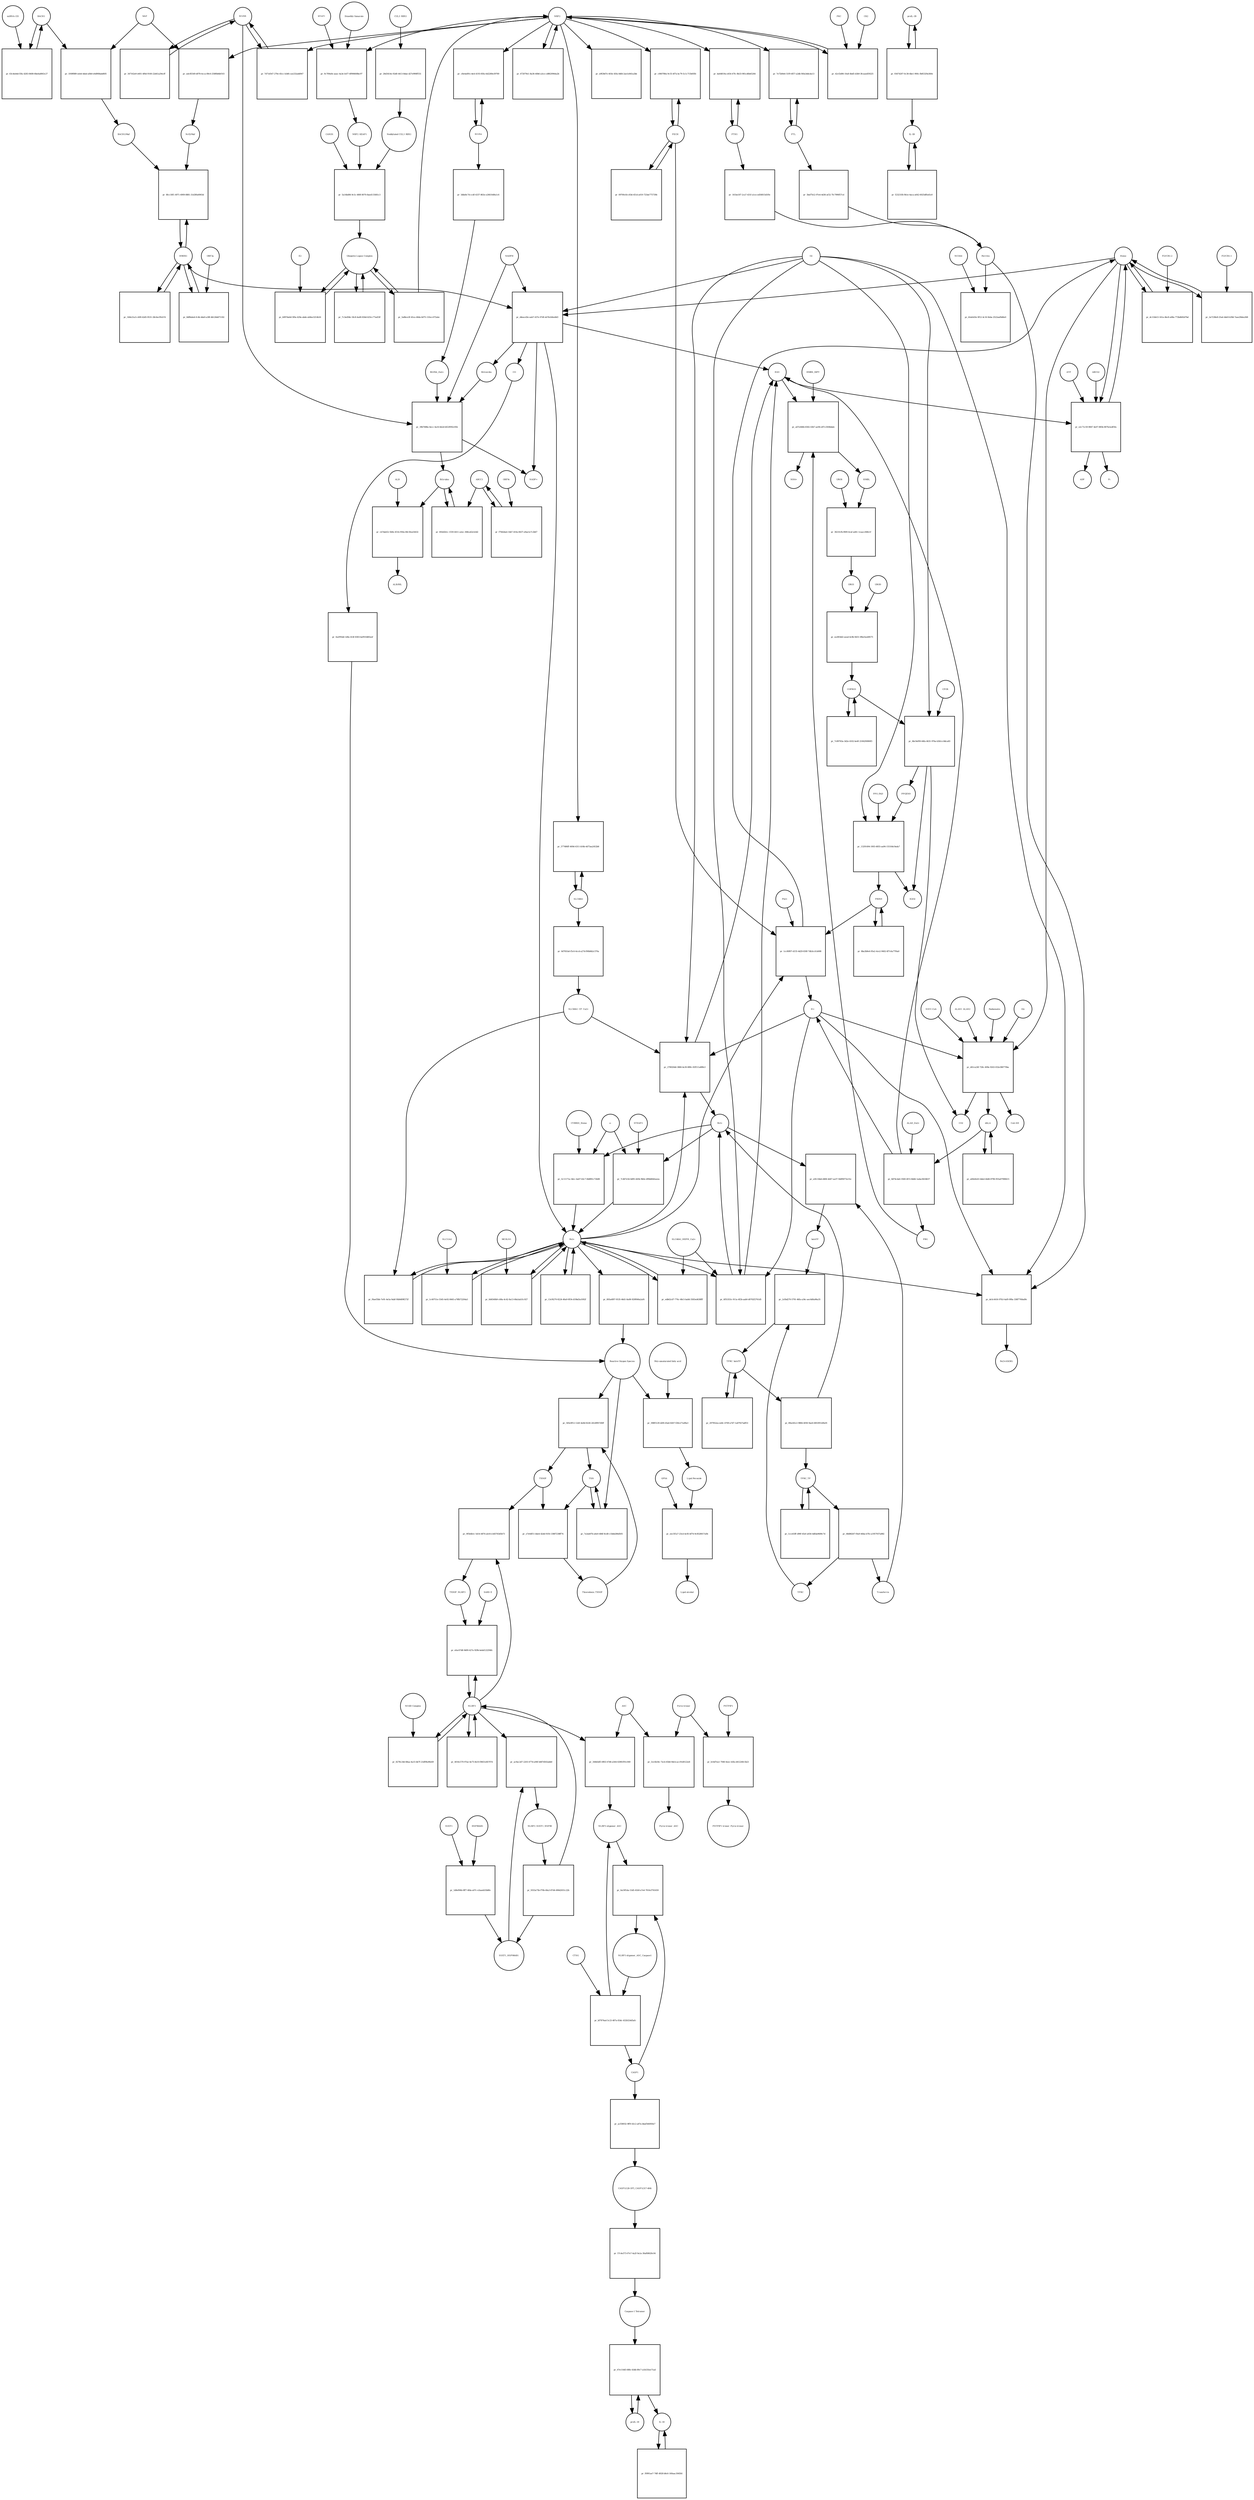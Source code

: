 strict digraph  {
Heme [annotation="urn_miriam_obo.chebi_CHEBI%3A30413", bipartite=0, cls="simple chemical", fontsize=4, label=Heme, shape=circle];
"pr_d4eacd3e-aab7-437e-97df-eb76cb9ee8d3" [annotation="", bipartite=1, cls=process, fontsize=4, label="pr_d4eacd3e-aab7-437e-97df-eb76cb9ee8d3", shape=square];
Biliverdin [annotation="urn_miriam_obo.chebi_CHEBI%3A17033", bipartite=0, cls="simple chemical", fontsize=4, label=Biliverdin, shape=circle];
HMOX1 [annotation="", bipartite=0, cls=macromolecule, fontsize=4, label=HMOX1, shape=circle];
O2 [annotation="urn_miriam_obo.chebi_CHEBI%3A15379", bipartite=0, cls="simple chemical", fontsize=4, label=O2, shape=circle];
NADPH [annotation="urn_miriam_obo.chebi_CHEBI%3A16474", bipartite=0, cls="simple chemical", fontsize=4, label=NADPH, shape=circle];
H2O [annotation="urn_miriam_obo.chebi_CHEBI%3A15377", bipartite=0, cls="simple chemical", fontsize=4, label=H2O, shape=circle];
"Fe2+" [annotation="urn_miriam_obo.chebi_CHEBI%3A29033", bipartite=0, cls="simple chemical", fontsize=4, label="Fe2+", shape=circle];
"NADP+" [annotation="urn_miriam_obo.chebi_CHEBI%3A18009", bipartite=0, cls="simple chemical", fontsize=4, label="NADP+", shape=circle];
CO [annotation="urn_miriam_obo.chebi_CHEBI%3A17245", bipartite=0, cls="simple chemical", fontsize=4, label=CO, shape=circle];
"pr_dc11bb13-161a-4bc8-a08a-772bdb92d7bd" [annotation="", bipartite=1, cls=process, fontsize=4, label="pr_dc11bb13-161a-4bc8-a08a-772bdb92d7bd", shape=square];
"FLVCR1-2" [annotation=urn_miriam_uniprot_Q9Y5Y0, bipartite=0, cls=macromolecule, fontsize=4, label="FLVCR1-2", shape=circle];
"pr_39b7688a-4ecc-4a16-bb2d-bf22f092c85b" [annotation="", bipartite=1, cls=process, fontsize=4, label="pr_39b7688a-4ecc-4a16-bb2d-bf22f092c85b", shape=square];
Bilirubin [annotation="urn_miriam_obo.chebi_CHEBI%3A16990", bipartite=0, cls="simple chemical", fontsize=4, label=Bilirubin, shape=circle];
BLVRB [annotation=urn_miriam_uniprot_P30043, bipartite=0, cls=macromolecule, fontsize=4, label=BLVRB, shape=circle];
"BLVRA_Zn2+" [annotation="urn_miriam_obo.chebi_CHEBI%3A29805|urn_miriam_uniprot_P53004", bipartite=0, cls=complex, fontsize=4, label="BLVRA_Zn2+", shape=circle];
"pr_692d2b1c-1559-4411-a2ec-368ca62cb3d2" [annotation="", bipartite=1, cls=process, fontsize=4, label="pr_692d2b1c-1559-4411-a2ec-368ca62cb3d2", shape=square];
ABCC1 [annotation="", bipartite=0, cls=macromolecule, fontsize=4, label=ABCC1, shape=circle];
"pr_cb7dab52-5b9e-451b-950a-68c5fea54432" [annotation="", bipartite=1, cls=process, fontsize=4, label="pr_cb7dab52-5b9e-451b-950a-68c5fea54432", shape=square];
ALB [annotation=urn_miriam_uniprot_P02768, bipartite=0, cls=macromolecule, fontsize=4, label=ALB, shape=circle];
"ALB/BIL" [annotation="urn_miriam_uniprot_P02768|urn_miriam_obo.chebi_CHEBI%3A16990", bipartite=0, cls=complex, fontsize=4, label="ALB/BIL", shape=circle];
NRF2 [annotation="", bipartite=0, cls=macromolecule, fontsize=4, label=NRF2, shape=circle];
"pr_adc85549-d078-4cca-89c6-258f6b6bf103" [annotation="", bipartite=1, cls=process, fontsize=4, label="pr_adc85549-d078-4cca-89c6-258f6b6bf103", shape=square];
MAF [annotation=urn_miriam_uniprot_O75444, bipartite=0, cls=macromolecule, fontsize=4, label=MAF, shape=circle];
"Nrf2/Maf" [annotation="", bipartite=0, cls=complex, fontsize=4, label="Nrf2/Maf", shape=circle];
"pr_1f49f889-eeb4-4ded-a0b0-e6d908abd605" [annotation="", bipartite=1, cls=process, fontsize=4, label="pr_1f49f889-eeb4-4ded-a0b0-e6d908abd605", shape=square];
BACH1 [annotation=urn_miriam_uniprot_O14867, bipartite=0, cls=macromolecule, fontsize=4, label=BACH1, shape=circle];
"BACH1/Maf" [annotation="", bipartite=0, cls=complex, fontsize=4, label="BACH1/Maf", shape=circle];
"pr_63c4eb4d-f3fa-4283-8408-68a0ad063c27" [annotation="", bipartite=1, cls=process, fontsize=4, label="pr_63c4eb4d-f3fa-4283-8408-68a0ad063c27", shape=square];
"miRNA-155" [annotation=urn_miriam_ncbigene_406947, bipartite=0, cls="nucleic acid feature", fontsize=4, label="miRNA-155", shape=circle];
"pr_8fcc18f1-4971-4909-8881-31d3f6e8903d" [annotation="", bipartite=1, cls=process, fontsize=4, label="pr_8fcc18f1-4971-4909-8881-31d3f6e8903d", shape=square];
PRIN9 [annotation="urn_miriam_obo.chebi_CHEBI%3A15430", bipartite=0, cls="simple chemical", fontsize=4, label=PRIN9, shape=circle];
"pr_1cc80f07-d155-4d29-830f-7db3ccfcb008" [annotation="", bipartite=1, cls=process, fontsize=4, label="pr_1cc80f07-d155-4d29-830f-7db3ccfcb008", shape=square];
FECH [annotation=urn_miriam_uniprot_P22830, bipartite=0, cls=macromolecule, fontsize=4, label=FECH, shape=circle];
"Pb2+" [annotation="urn_miriam_obo.chebi_CHEBI%3A27889", bipartite=0, cls="simple chemical", fontsize=4, label="Pb2+", shape=circle];
"H+" [annotation="urn_miriam_obo.chebi_CHEBI%3A15378", bipartite=0, cls="simple chemical", fontsize=4, label="H+", shape=circle];
"SUCC-CoA" [annotation="urn_miriam_obo.chebi_CHEBI%3A57292", bipartite=0, cls="simple chemical", fontsize=4, label="SUCC-CoA", shape=circle];
"pr_d41ca24f-728c-409e-9243-032e386770ba" [annotation="", bipartite=1, cls=process, fontsize=4, label="pr_d41ca24f-728c-409e-9243-032e386770ba", shape=square];
dALA [annotation="urn_miriam_obo.chebi_CHEBI%3A356416", bipartite=0, cls="simple chemical", fontsize=4, label=dALA, shape=circle];
ALAS1_ALAS2 [annotation="urn_miriam_uniprot_P13196|urn_miriam_uniprot_P22557", bipartite=0, cls=complex, fontsize=4, label=ALAS1_ALAS2, shape=circle];
Panhematin [annotation="urn_miriam_obo.chebi_CHEBI%3A50385", bipartite=0, cls="simple chemical", fontsize=4, label=Panhematin, shape=circle];
Gly [annotation="urn_miriam_obo.chebi_CHEBI%3A57305", bipartite=0, cls="simple chemical", fontsize=4, label=Gly, shape=circle];
"CoA-SH" [annotation="urn_miriam_obo.chebi_CHEBI%3A15346", bipartite=0, cls="simple chemical", fontsize=4, label="CoA-SH", shape=circle];
CO2 [annotation="urn_miriam_obo.chebi_CHEBI%3A16526", bipartite=0, cls="simple chemical", fontsize=4, label=CO2, shape=circle];
"pr_9c709a0e-aaac-4a3e-b1f7-4f906608bc97" [annotation="", bipartite=1, cls=process, fontsize=4, label="pr_9c709a0e-aaac-4a3e-b1f7-4f906608bc97", shape=square];
KEAP1 [annotation=urn_miriam_uniprot_Q14145, bipartite=0, cls=macromolecule, fontsize=4, label=KEAP1, shape=circle];
NRF2_KEAP1 [annotation="urn_miriam_uniprot_Q14145|urn_miriam_uniprot_Q16236", bipartite=0, cls=complex, fontsize=4, label=NRF2_KEAP1, shape=circle];
"Dimethly fumarate" [annotation="urn_miriam_obo.chebi_CHEBI%3A76004", bipartite=0, cls="simple chemical", fontsize=4, label="Dimethly fumarate", shape=circle];
"Ubiquitin Ligase Complex" [annotation="urn_miriam_uniprot_Q14145|urn_miriam_uniprot_Q15843|urn_miriam_uniprot_Q13618|urn_miriam_uniprot_P62877|urn_miriam_uniprot_Q16236|urn_miriam_uniprot_P0CG48|urn_miriam_pubmed_19940261|urn_miriam_interpro_IPR000608", bipartite=0, cls=complex, fontsize=4, label="Ubiquitin Ligase Complex", shape=circle];
"pr_7c3ed58e-18c8-4a49-834d-625cc77ad33f" [annotation="", bipartite=1, cls=process, fontsize=4, label="pr_7c3ed58e-18c8-4a49-834d-625cc77ad33f", shape=square];
"pr_8d74cda6-3560-4f15-8dd4-1adac8434637" [annotation="", bipartite=1, cls=process, fontsize=4, label="pr_8d74cda6-3560-4f15-8dd4-1adac8434637", shape=square];
PBG [annotation="urn_miriam_obo.chebi_CHEBI%3A58126", bipartite=0, cls="simple chemical", fontsize=4, label=PBG, shape=circle];
"ALAD_Zn2+" [annotation="urn_miriam_uniprot_P13716|urn_miriam_obo.chebi_CHEBI%3A29105", bipartite=0, cls=complex, fontsize=4, label="ALAD_Zn2+", shape=circle];
"pr_a67e446b-6582-43b7-ae94-e87c2504bdab" [annotation="", bipartite=1, cls=process, fontsize=4, label="pr_a67e446b-6582-43b7-ae94-e87c2504bdab", shape=square];
HMBL [annotation="urn_miriam_obo.chebi_CHEBI%3A57845", bipartite=0, cls="simple chemical", fontsize=4, label=HMBL, shape=circle];
HMBS_DIPY [annotation="urn_miriam_obo.chebi_CHEBI%3A36319|urn_miriam_uniprot_P08397", bipartite=0, cls=complex, fontsize=4, label=HMBS_DIPY, shape=circle];
"NH4+" [annotation="urn_miriam_obo.chebi_CHEBI%3A28938", bipartite=0, cls="simple chemical", fontsize=4, label="NH4+", shape=circle];
"pr_3621fcfb-f809-4caf-ad41-1caacc84fe1f" [annotation="", bipartite=1, cls=process, fontsize=4, label="pr_3621fcfb-f809-4caf-ad41-1caacc84fe1f", shape=square];
URO3 [annotation="urn_miriam_obo.chebi_CHEBI%3A15437", bipartite=0, cls="simple chemical", fontsize=4, label=URO3, shape=circle];
UROS [annotation=urn_miriam_uniprot_P10746, bipartite=0, cls=macromolecule, fontsize=4, label=UROS, shape=circle];
"pr_ea3854d2-aead-4c8b-9d31-0fbe5ea68575" [annotation="", bipartite=1, cls=process, fontsize=4, label="pr_ea3854d2-aead-4c8b-9d31-0fbe5ea68575", shape=square];
COPRO3 [annotation="urn_miriam_obo.chebi_CHEBI%3A15439", bipartite=0, cls="simple chemical", fontsize=4, label=COPRO3, shape=circle];
UROD [annotation=urn_miriam_uniprot_P06132, bipartite=0, cls=macromolecule, fontsize=4, label=UROD, shape=circle];
"pr_6bc9ef09-44fa-4631-976a-b3b1cc8dca83" [annotation="", bipartite=1, cls=process, fontsize=4, label="pr_6bc9ef09-44fa-4631-976a-b3b1cc8dca83", shape=square];
PPGEN9 [annotation="urn_miriam_obo.chebi_CHEBI%3A15435", bipartite=0, cls="simple chemical", fontsize=4, label=PPGEN9, shape=circle];
CPOX [annotation=urn_miriam_uniprot_P36551, bipartite=0, cls=macromolecule, fontsize=4, label=CPOX, shape=circle];
H2O2 [annotation="urn_miriam_obo.chebi_CHEBI%3A16240", bipartite=0, cls="simple chemical", fontsize=4, label=H2O2, shape=circle];
"pr_13291494-1003-4855-aa94-15510dc9ada7" [annotation="", bipartite=1, cls=process, fontsize=4, label="pr_13291494-1003-4855-aa94-15510dc9ada7", shape=square];
PPO_FAD [annotation="urn_miriam_obo.chebi_CHEBI%3A16238|urn_miriam_uniprot_P50336", bipartite=0, cls=complex, fontsize=4, label=PPO_FAD, shape=circle];
"pr_672079e1-8a36-40b6-a3ce-cd8620944a2b" [annotation="", bipartite=1, cls=process, fontsize=4, label="pr_672079e1-8a36-40b6-a3ce-cd8620944a2b", shape=square];
"pr_a60e0e43-4ded-44d6-8796-955a07908415" [annotation="", bipartite=1, cls="uncertain process", fontsize=4, label="pr_a60e0e43-4ded-44d6-8796-955a07908415", shape=square];
"pr_7c89763a-3d2e-4102-be4f-21062f4900f3" [annotation="", bipartite=1, cls="uncertain process", fontsize=4, label="pr_7c89763a-3d2e-4102-be4f-21062f4900f3", shape=square];
"pr_8ba3b9e4-95e2-4ce2-9402-6f7c6a77f4a0" [annotation="", bipartite=1, cls="uncertain process", fontsize=4, label="pr_8ba3b9e4-95e2-4ce2-9402-6f7c6a77f4a0", shape=square];
"Poly-unsaturated fatty acid" [annotation="urn_miriam_obo.chebi_CHEBI%3A26208", bipartite=0, cls="simple chemical", fontsize=4, label="Poly-unsaturated fatty acid", shape=circle];
"pr_398f5129-d2f6-45a6-8267-f28ce71af8a3" [annotation="", bipartite=1, cls=process, fontsize=4, label="pr_398f5129-d2f6-45a6-8267-f28ce71af8a3", shape=square];
"Lipid Peroxide" [annotation="urn_miriam_obo.chebi_CHEBI%3A61051", bipartite=0, cls="simple chemical", fontsize=4, label="Lipid Peroxide", shape=circle];
"Reactive Oxygen Species" [annotation="urn_miriam_obo.chebi_CHEBI%3A26523", bipartite=0, cls="simple chemical", fontsize=4, label="Reactive Oxygen Species", shape=circle];
"pr_de5c4416-97b3-4af0-9f8a-338f7760ad9c" [annotation="", bipartite=1, cls=process, fontsize=4, label="pr_de5c4416-97b3-4af0-9f8a-338f7760ad9c", shape=square];
"Fe(3+)O(OH)" [annotation="urn_miriam_obo.chebi_CHEBI%3A78619", bipartite=0, cls="simple chemical", fontsize=4, label="Fe(3+)O(OH)", shape=circle];
Ferritin [annotation=urn_miriam_uniprot_P02794, bipartite=0, cls=complex, fontsize=4, label=Ferritin, shape=circle];
"pr_f6aef3bb-7e91-4e5a-9abf-f4b9d09f272f" [annotation="", bipartite=1, cls=process, fontsize=4, label="pr_f6aef3bb-7e91-4e5a-9abf-f4b9d09f272f", shape=square];
"SLC40A1_CP_Cu2+" [annotation="urn_miriam_uniprot_P00450|urn_miriam_uniprot_Q9NP59|urn_miriam_obo.chebi_CHEBI%3A29036", bipartite=0, cls=complex, fontsize=4, label="SLC40A1_CP_Cu2+", shape=circle];
"pr_278020dd-3868-4e30-889c-83f511a88fe3" [annotation="", bipartite=1, cls=process, fontsize=4, label="pr_278020dd-3868-4e30-889c-83f511a88fe3", shape=square];
"Fe3+" [annotation="urn_miriam_obo.chebi_CHEBI%3A29034", bipartite=0, cls="simple chemical", fontsize=4, label="Fe3+", shape=circle];
SLC40A1 [annotation=urn_miriam_ncbigene_30061, bipartite=0, cls="nucleic acid feature", fontsize=4, label=SLC40A1, shape=circle];
"pr_577486ff-469d-4311-b54b-4d73aa2452b8" [annotation="", bipartite=1, cls=process, fontsize=4, label="pr_577486ff-469d-4311-b54b-4d73aa2452b8", shape=square];
FTH1 [annotation=urn_miriam_ncbigene_2495, bipartite=0, cls="nucleic acid feature", fontsize=4, label=FTH1, shape=circle];
"pr_ba64819a-e454-47fc-8b33-981cd6b45264" [annotation="", bipartite=1, cls=process, fontsize=4, label="pr_ba64819a-e454-47fc-8b33-981cd6b45264", shape=square];
FTL [annotation=urn_miriam_ncbigene_2512, bipartite=0, cls="nucleic acid feature", fontsize=4, label=FTL, shape=circle];
"pr_7e72b9e6-51f9-4f57-a2db-f40a3ddcda13" [annotation="", bipartite=1, cls=process, fontsize=4, label="pr_7e72b9e6-51f9-4f57-a2db-f40a3ddcda13", shape=square];
"pr_161be187-2ca7-431f-a1ce-ed56815d1f0c" [annotation="", bipartite=1, cls=process, fontsize=4, label="pr_161be187-2ca7-431f-a1ce-ed56815d1f0c", shape=square];
"pr_3bef7b12-97e4-4d36-af32-7fc7990f57cd" [annotation="", bipartite=1, cls=process, fontsize=4, label="pr_3bef7b12-97e4-4d36-af32-7fc7990f57cd", shape=square];
"pr_c060780a-9c55-4f7a-bc79-5c1c715b05fb" [annotation="", bipartite=1, cls=process, fontsize=4, label="pr_c060780a-9c55-4f7a-bc79-5c1c715b05fb", shape=square];
"pr_09700cfd-c83d-451d-a019-725de775739b" [annotation="", bipartite=1, cls=process, fontsize=4, label="pr_09700cfd-c83d-451d-a019-725de775739b", shape=square];
"pr_1b9e21a3-c409-42d5-9531-28c6ecf9cb7d" [annotation="", bipartite=1, cls=process, fontsize=4, label="pr_1b9e21a3-c409-42d5-9531-28c6ecf9cb7d", shape=square];
BLVRA [annotation=urn_miriam_ncbigene_644, bipartite=0, cls="nucleic acid feature", fontsize=4, label=BLVRA, shape=circle];
"pr_c8e4a0f4-c4e4-4193-85fa-6d2280e39769" [annotation="", bipartite=1, cls=process, fontsize=4, label="pr_c8e4a0f4-c4e4-4193-85fa-6d2280e39769", shape=square];
"pr_7d71d547-270e-45cc-b3d6-cae232add947" [annotation="", bipartite=1, cls=process, fontsize=4, label="pr_7d71d547-270e-45cc-b3d6-cae232add947", shape=square];
"pr_347162e9-e601-4f6d-9160-22d41a29ecff" [annotation="", bipartite=1, cls=process, fontsize=4, label="pr_347162e9-e601-4f6d-9160-22d41a29ecff", shape=square];
"pr_3dbe8c7d-ccdf-4337-863e-e26610d9a1c6" [annotation="", bipartite=1, cls=process, fontsize=4, label="pr_3dbe8c7d-ccdf-4337-863e-e26610d9a1c6", shape=square];
"pr_0d781fa6-f5c6-4ccd-a27d-f06b6b2c570a" [annotation="", bipartite=1, cls=process, fontsize=4, label="pr_0d781fa6-f5c6-4ccd-a27d-f06b6b2c570a", shape=square];
"pr_b5afe63e-9f12-4c16-9eba-2522aaf6d6e0" [annotation="", bipartite=1, cls=process, fontsize=4, label="pr_b5afe63e-9f12-4c16-9eba-2522aaf6d6e0", shape=square];
NCOA4 [annotation=urn_miriam_uniprot_Q13772, bipartite=0, cls=macromolecule, fontsize=4, label=NCOA4, shape=circle];
"pr_3c11171a-3dcc-4a67-b5c7-6b8f81c72b08" [annotation="", bipartite=1, cls=process, fontsize=4, label="pr_3c11171a-3dcc-4a67-b5c7-6b8f81c72b08", shape=square];
CYBRD1_Heme [annotation="urn_miriam_uniprot_Q53TN4|urn_miriam_obo.chebi_CHEBI%3A30413", bipartite=0, cls=complex, fontsize=4, label=CYBRD1_Heme, shape=circle];
"e-" [annotation="urn_miriam_obo.chebi_CHEBI%3A10545", bipartite=0, cls="simple chemical", fontsize=4, label="e-", shape=circle];
"pr_1c40751e-5545-4e92-8445-a78fb72204a5" [annotation="", bipartite=1, cls=process, fontsize=4, label="pr_1c40751e-5545-4e92-8445-a78fb72204a5", shape=square];
SLC11A2 [annotation=urn_miriam_uniprot_P49281, bipartite=0, cls=macromolecule, fontsize=4, label=SLC11A2, shape=circle];
"pr_eec5f1a7-23cd-4c85-bf74-9c8528017a0b" [annotation="", bipartite=1, cls=process, fontsize=4, label="pr_eec5f1a7-23cd-4c85-bf74-9c8528017a0b", shape=square];
"Lipid alcohol" [annotation="urn_miriam_obo.chebi_CHEBI%3A24026", bipartite=0, cls="simple chemical", fontsize=4, label="Lipid alcohol", shape=circle];
GPX4 [annotation=urn_miriam_uniprot_P36969, bipartite=0, cls=macromolecule, fontsize=4, label=GPX4, shape=circle];
"pr_8df8abe4-fc4b-4da9-a38f-db126dd71182" [annotation="", bipartite=1, cls=process, fontsize=4, label="pr_8df8abe4-fc4b-4da9-a38f-db126dd71182", shape=square];
ORF3a [annotation="urn_miriam_uniprot_P0DTC3|urn_miriam_taxonomy_2697049", bipartite=0, cls=macromolecule, fontsize=4, label=ORF3a, shape=circle];
"pr_893a4f87-9535-46d1-8a08-929f066a2af4" [annotation="", bipartite=1, cls=process, fontsize=4, label="pr_893a4f87-9535-46d1-8a08-929f066a2af4", shape=square];
"pr_f79d2da4-1bb7-410a-8437-e9ae1e7c2b67" [annotation="", bipartite=1, cls=process, fontsize=4, label="pr_f79d2da4-1bb7-410a-8437-e9ae1e7c2b67", shape=square];
ORF9c [annotation=urn_miriam_taxonomy_2697049, bipartite=0, cls=macromolecule, fontsize=4, label=ORF9c, shape=circle];
CUL3_RBX1 [annotation="urn_miriam_uniprot_Q13618|urn_miriam_uniprot_P62877", bipartite=0, cls=complex, fontsize=4, label=CUL3_RBX1, shape=circle];
"pr_26d3414e-92d0-4413-8dae-d27e990ff551" [annotation="", bipartite=1, cls=process, fontsize=4, label="pr_26d3414e-92d0-4413-8dae-d27e990ff551", shape=square];
"Neddylated CUL3_RBX1" [annotation="urn_miriam_uniprot_Q15843|urn_miriam_uniprot_Q13618|urn_miriam_uniprot_P62877", bipartite=0, cls=complex, fontsize=4, label="Neddylated CUL3_RBX1", shape=circle];
"pr_a9f28d7e-403e-45fa-8dfd-2ae1e841a2bb" [annotation="", bipartite=1, cls=process, fontsize=4, label="pr_a9f28d7e-403e-45fa-8dfd-2ae1e841a2bb", shape=square];
"pr_5a14bd06-9c5c-480f-8070-8aed115681c3" [annotation="", bipartite=1, cls=process, fontsize=4, label="pr_5a14bd06-9c5c-480f-8070-8aed115681c3", shape=square];
CAND1 [annotation=urn_miriam_uniprot_Q86VP6, bipartite=0, cls=macromolecule, fontsize=4, label=CAND1, shape=circle];
E2 [annotation=urn_miriam_interpro_IPR000608, bipartite=0, cls=macromolecule, fontsize=4, label=E2, shape=circle];
"pr_b997da6d-5f0a-429a-abde-ab9ee3214b16" [annotation="", bipartite=1, cls=process, fontsize=4, label="pr_b997da6d-5f0a-429a-abde-ab9ee3214b16", shape=square];
"pr_42cf2d06-10a8-4bd5-b3b9-3fcaaed59225" [annotation="", bipartite=1, cls=process, fontsize=4, label="pr_42cf2d06-10a8-4bd5-b3b9-3fcaaed59225", shape=square];
PKC [annotation="urn_miriam_pubmed_12198130|urn_miriam_interpro_IPR012233", bipartite=0, cls=macromolecule, fontsize=4, label=PKC, shape=circle];
CK2 [annotation="", bipartite=0, cls=macromolecule, fontsize=4, label=CK2, shape=circle];
"pr_2a7238e8-25a4-4de9-b39d-7aae29dea368" [annotation="", bipartite=1, cls=process, fontsize=4, label="pr_2a7238e8-25a4-4de9-b39d-7aae29dea368", shape=square];
"FLVCR1-1" [annotation=urn_miriam_uniprot_Q9Y5Y0, bipartite=0, cls=macromolecule, fontsize=4, label="FLVCR1-1", shape=circle];
"pr_e2c71c59-9847-4e07-885b-807fa5a4f5fa" [annotation="", bipartite=1, cls=process, fontsize=4, label="pr_e2c71c59-9847-4e07-885b-807fa5a4f5fa", shape=square];
ABCG2 [annotation=urn_miriam_uniprot_Q9UNQ0, bipartite=0, cls="macromolecule multimer", fontsize=4, label=ABCG2, shape=circle];
ATP [annotation="urn_miriam_obo.chebi_CHEBI%3A30616", bipartite=0, cls="simple chemical", fontsize=4, label=ATP, shape=circle];
Pi [annotation="urn_miriam_obo.chebi_CHEBI%3A18367", bipartite=0, cls="simple chemical", fontsize=4, label=Pi, shape=circle];
ADP [annotation="urn_miriam_obo.chebi_CHEBI%3A456216", bipartite=0, cls="simple chemical", fontsize=4, label=ADP, shape=circle];
"pr_edb62cd7-776c-48c5-ba8d-3583ed438fff" [annotation="", bipartite=1, cls=process, fontsize=4, label="pr_edb62cd7-776c-48c5-ba8d-3583ed438fff", shape=square];
"SLC40A1_HEPH_Cu2+" [annotation="urn_miriam_uniprot_Q9BQS7|urn_miriam_uniprot_Q9NP59|urn_miriam_obo.chebi_CHEBI%3A28694", bipartite=0, cls=complex, fontsize=4, label="SLC40A1_HEPH_Cu2+", shape=circle];
"pr_6f55353c-911a-4f2b-aab0-d0702f2761d5" [annotation="", bipartite=1, cls=process, fontsize=4, label="pr_6f55353c-911a-4f2b-aab0-d0702f2761d5", shape=square];
"pr_a5fc1bbd-d406-4d47-aa37-5b895f72e31e" [annotation="", bipartite=1, cls=process, fontsize=4, label="pr_a5fc1bbd-d406-4d47-aa37-5b895f72e31e", shape=square];
Transferrin [annotation=urn_miriam_uniprot_P02787, bipartite=0, cls=macromolecule, fontsize=4, label=Transferrin, shape=circle];
holoTF [annotation="urn_miriam_uniprot_P02787|urn_miriam_obo.chebi_CHEBI%3A29034", bipartite=0, cls=complex, fontsize=4, label=holoTF, shape=circle];
TFRC [annotation=urn_miriam_uniprot_P02786, bipartite=0, cls="macromolecule multimer", fontsize=4, label=TFRC, shape=circle];
"pr_2cfbd270-5791-46fa-a34c-aec6d0a96a35" [annotation="", bipartite=1, cls=process, fontsize=4, label="pr_2cfbd270-5791-46fa-a34c-aec6d0a96a35", shape=square];
TFRC_holoTF [annotation="urn_miriam_uniprot_P02787|urn_miriam_obo.chebi_CHEBI%3A29034|urn_miriam_uniprot_P02786", bipartite=0, cls=complex, fontsize=4, label=TFRC_holoTF, shape=circle];
"pr_297952ea-ee8c-4769-a7d7-1a87927adf53" [annotation="", bipartite=1, cls=process, fontsize=4, label="pr_297952ea-ee8c-4769-a7d7-1a87927adf53", shape=square];
"pr_89a245c2-9884-4050-9ae6-6853951d9a91" [annotation="", bipartite=1, cls=process, fontsize=4, label="pr_89a245c2-9884-4050-9ae6-6853951d9a91", shape=square];
TFRC_TF [annotation="urn_miriam_uniprot_P02787|urn_miriam_uniprot_P02786", bipartite=0, cls=complex, fontsize=4, label=TFRC_TF, shape=circle];
"pr_7c467e54-6d95-445b-9b0e-d99dd0d2aeea" [annotation="", bipartite=1, cls=process, fontsize=4, label="pr_7c467e54-6d95-445b-9b0e-d99dd0d2aeea", shape=square];
STEAP3 [annotation=urn_miriam_uniprot_Q658P3, bipartite=0, cls=macromolecule, fontsize=4, label=STEAP3, shape=circle];
"pr_0d4540b9-c68a-4c42-8a13-68a5ab31c927" [annotation="", bipartite=1, cls=process, fontsize=4, label="pr_0d4540b9-c68a-4c42-8a13-68a5ab31c927", shape=square];
MCOLN1 [annotation=urn_miriam_uniprot_Q9GZU1, bipartite=0, cls=macromolecule, fontsize=4, label=MCOLN1, shape=circle];
"pr_13cf6270-8224-40a9-9f34-d19bd3a1092f" [annotation="", bipartite=1, cls=process, fontsize=4, label="pr_13cf6270-8224-40a9-9f34-d19bd3a1092f", shape=square];
"pr_1cce63ff-d90f-45ef-a656-4dfda9689c7d" [annotation="", bipartite=1, cls=process, fontsize=4, label="pr_1cce63ff-d90f-45ef-a656-4dfda9689c7d", shape=square];
"pr_68d86267-f0a9-46ba-b7fe-a1957937a882" [annotation="", bipartite=1, cls=process, fontsize=4, label="pr_68d86267-f0a9-46ba-b7fe-a1957937a882", shape=square];
"pr_5a8bce3f-45ca-40da-b075-11fecc072abc" [annotation="", bipartite=1, cls=process, fontsize=4, label="pr_5a8bce3f-45ca-40da-b075-11fecc072abc", shape=square];
Thioredoxin_TXNIP [annotation="urn_miriam_uniprot_P10599|urn_miriam_uniprot_Q9H3M7", bipartite=0, cls=complex, fontsize=4, label=Thioredoxin_TXNIP, shape=circle];
"pr_565e9f12-12d3-4e8d-8226-241d9957d5ff" [annotation="", bipartite=1, cls=process, fontsize=4, label="pr_565e9f12-12d3-4e8d-8226-241d9957d5ff", shape=square];
TXNIP [annotation=urn_miriam_uniprot_Q9H3M7, bipartite=0, cls=macromolecule, fontsize=4, label=TXNIP, shape=circle];
TXN [annotation=urn_miriam_uniprot_P10599, bipartite=0, cls=macromolecule, fontsize=4, label=TXN, shape=circle];
NLRP3 [annotation=urn_miriam_uniprot_Q96P20, bipartite=0, cls=macromolecule, fontsize=4, label=NLRP3, shape=circle];
"pr_8278c24d-68aa-4a15-bb7f-21df9fa90e69" [annotation="", bipartite=1, cls=process, fontsize=4, label="pr_8278c24d-68aa-4a15-bb7f-21df9fa90e69", shape=square];
"Nf-KB Complex" [annotation="urn_miriam_uniprot_P19838|urn_miriam_uniprot_Q04206|urn_miriam_uniprot_Q00653", bipartite=0, cls=complex, fontsize=4, label="Nf-KB Complex", shape=circle];
"pr_4016c570-97ae-4e75-8e10-f8651efb707d" [annotation="", bipartite=1, cls=process, fontsize=4, label="pr_4016c570-97ae-4e75-8e10-f8651efb707d", shape=square];
"pr_7a3ab07b-a6e0-484f-8cd0-c1bbb286d505" [annotation="", bipartite=1, cls=process, fontsize=4, label="pr_7a3ab07b-a6e0-484f-8cd0-c1bbb286d505", shape=square];
"pr_e7e0df11-bbe4-42dd-91f4-13887238ff74" [annotation="", bipartite=1, cls=process, fontsize=4, label="pr_e7e0df11-bbe4-42dd-91f4-13887238ff74", shape=square];
HSP90AB1 [annotation=urn_miriam_uniprot_P08238, bipartite=0, cls=macromolecule, fontsize=4, label=HSP90AB1, shape=circle];
"pr_1d8ef06b-0ff7-4fda-a07c-e3aaeb55b8fe" [annotation="", bipartite=1, cls=process, fontsize=4, label="pr_1d8ef06b-0ff7-4fda-a07c-e3aaeb55b8fe", shape=square];
SUGT1 [annotation=urn_miriam_uniprot_Q9Y2Z0, bipartite=0, cls=macromolecule, fontsize=4, label=SUGT1, shape=circle];
SUGT1_HSP90AB1 [annotation="urn_miriam_uniprot_P08238|urn_miriam_uniprot_Q9Y2Z0", bipartite=0, cls=complex, fontsize=4, label=SUGT1_HSP90AB1, shape=circle];
"pr_ac9ac2d7-2203-477d-a94f-b487d502abb0" [annotation="", bipartite=1, cls=process, fontsize=4, label="pr_ac9ac2d7-2203-477d-a94f-b487d502abb0", shape=square];
NLRP3_SUGT1_HSP90 [annotation="urn_miriam_uniprot_P08238|urn_miriam_uniprot_Q96P20|urn_miriam_uniprot_Q9Y2Z0", bipartite=0, cls=complex, fontsize=4, label=NLRP3_SUGT1_HSP90, shape=circle];
"pr_9f5b4b1c-5d14-4874-ab16-e3d5763d5b73" [annotation="", bipartite=1, cls=process, fontsize=4, label="pr_9f5b4b1c-5d14-4874-ab16-e3d5763d5b73", shape=square];
TXNIP_NLRP3 [annotation="urn_miriam_uniprot_Q9H3M7|urn_miriam_uniprot_Q96P20", bipartite=0, cls=complex, fontsize=4, label=TXNIP_NLRP3, shape=circle];
"pr_344b5df3-8f63-47d6-a564-02981f91c049" [annotation="", bipartite=1, cls=process, fontsize=4, label="pr_344b5df3-8f63-47d6-a564-02981f91c049", shape=square];
ASC [annotation=urn_miriam_uniprot_Q9ULZ3, bipartite=0, cls=macromolecule, fontsize=4, label=ASC, shape=circle];
"NLRP3 oligomer_ASC" [annotation="urn_miriam_uniprot_Q9ULZ3|urn_miriam_obo.chebi_CHEBI%3A36080", bipartite=0, cls=complex, fontsize=4, label="NLRP3 oligomer_ASC", shape=circle];
"pr_0a19f1da-15d5-41b9-a7e4-7016cf761659" [annotation="", bipartite=1, cls=process, fontsize=4, label="pr_0a19f1da-15d5-41b9-a7e4-7016cf761659", shape=square];
CASP1 [annotation=urn_miriam_uniprot_P29466, bipartite=0, cls=macromolecule, fontsize=4, label=CASP1, shape=circle];
"NLRP3 oligomer_ASC_Caspase1" [annotation="urn_miriam_uniprot_P29466|urn_miriam_uniprot_Q9ULZ3", bipartite=0, cls=complex, fontsize=4, label="NLRP3 oligomer_ASC_Caspase1", shape=circle];
"pr_3ce5b34c-7ecb-45b6-9dcb-acc91d0122e8" [annotation="", bipartite=1, cls=process, fontsize=4, label="pr_3ce5b34c-7ecb-45b6-9dcb-acc91d0122e8", shape=square];
"Pyrin trimer" [annotation=urn_miriam_uniprot_O15553, bipartite=0, cls=complex, fontsize=4, label="Pyrin trimer", shape=circle];
"Pyrin trimer_ASC" [annotation="urn_miriam_uniprot_O15553|urn_miriam_uniprot_Q9ULZ3", bipartite=0, cls=complex, fontsize=4, label="Pyrin trimer_ASC", shape=circle];
"pr_b14d7ea1-7040-4eec-b5fa-d41226fc5b21" [annotation="", bipartite=1, cls=process, fontsize=4, label="pr_b14d7ea1-7040-4eec-b5fa-d41226fc5b21", shape=square];
PSTPIP1 [annotation=urn_miriam_uniprot_O43586, bipartite=0, cls="macromolecule multimer", fontsize=4, label=PSTPIP1, shape=circle];
"PSTPIP1 trimer_Pyrin trimer" [annotation="urn_miriam_uniprot_O15553|urn_miriam_uniprot_O43586", bipartite=0, cls=complex, fontsize=4, label="PSTPIP1 trimer_Pyrin trimer", shape=circle];
"pr_bf7874ad-5c23-487a-83dc-432b524d5afc" [annotation="", bipartite=1, cls=process, fontsize=4, label="pr_bf7874ad-5c23-487a-83dc-432b524d5afc", shape=square];
CTSG [annotation=urn_miriam_uniprot_P08311, bipartite=0, cls=macromolecule, fontsize=4, label=CTSG, shape=circle];
"pr_acf38932-9ff9-43c2-a87a-bbaf566950e7" [annotation="", bipartite=1, cls=process, fontsize=4, label="pr_acf38932-9ff9-43c2-a87a-bbaf566950e7", shape=square];
"CASP1(120-197)_CASP1(317-404)" [annotation=urn_miriam_uniprot_P29466, bipartite=0, cls=complex, fontsize=4, label="CASP1(120-197)_CASP1(317-404)", shape=circle];
"pr_57c4e573-07e7-4a2f-9a1a-30af68620c04" [annotation="", bipartite=1, cls=process, fontsize=4, label="pr_57c4e573-07e7-4a2f-9a1a-30af68620c04", shape=square];
"Caspase-1 Tetramer" [annotation=urn_miriam_uniprot_P29466, bipartite=0, cls="complex multimer", fontsize=4, label="Caspase-1 Tetramer", shape=circle];
"proIL-1B" [annotation=urn_miriam_uniprot_P01584, bipartite=0, cls=macromolecule, fontsize=4, label="proIL-1B", shape=circle];
"pr_93474207-0c38-4be1-900c-fb85329a560e" [annotation="", bipartite=1, cls=process, fontsize=4, label="pr_93474207-0c38-4be1-900c-fb85329a560e", shape=square];
"IL-1B" [annotation=urn_miriam_uniprot_P01584, bipartite=0, cls=macromolecule, fontsize=4, label="IL-1B", shape=circle];
"pr_f23231fb-9b1e-4aca-a642-6025dffed1e9" [annotation="", bipartite=1, cls="omitted process", fontsize=4, label="pr_f23231fb-9b1e-4aca-a642-6025dffed1e9", shape=square];
"pr_efac67d8-9d09-427a-929b-bebd122294fc" [annotation="", bipartite=1, cls=process, fontsize=4, label="pr_efac67d8-9d09-427a-929b-bebd122294fc", shape=square];
"SARS E" [annotation=urn_miriam_uniprot_P59637, bipartite=0, cls=macromolecule, fontsize=4, label="SARS E", shape=circle];
"proIL-18" [annotation=urn_miriam_uniprot_Q14116, bipartite=0, cls=macromolecule, fontsize=4, label="proIL-18", shape=circle];
"pr_67e110d5-68fe-43db-89c7-a1b535ee71ad" [annotation="", bipartite=1, cls=process, fontsize=4, label="pr_67e110d5-68fe-43db-89c7-a1b535ee71ad", shape=square];
"IL-18" [annotation=urn_miriam_uniprot_Q14116, bipartite=0, cls=macromolecule, fontsize=4, label="IL-18", shape=circle];
"pr_f0991ae7-74ff-4928-b8c6-160aac3045fd" [annotation="", bipartite=1, cls="omitted process", fontsize=4, label="pr_f0991ae7-74ff-4928-b8c6-160aac3045fd", shape=square];
"pr_0a2f95dd-1d0a-414f-8303-bef910d65eef" [annotation="", bipartite=1, cls=process, fontsize=4, label="pr_0a2f95dd-1d0a-414f-8303-bef910d65eef", shape=square];
"pr_9353a75b-f70b-40a3-87d4-490d2031c22b" [annotation="", bipartite=1, cls=process, fontsize=4, label="pr_9353a75b-f70b-40a3-87d4-490d2031c22b", shape=square];
Heme -> "pr_d4eacd3e-aab7-437e-97df-eb76cb9ee8d3"  [annotation="", interaction_type=consumption];
Heme -> "pr_dc11bb13-161a-4bc8-a08a-772bdb92d7bd"  [annotation="", interaction_type=consumption];
Heme -> "pr_d41ca24f-728c-409e-9243-032e386770ba"  [annotation=urn_miriam_pubmed_25446301, interaction_type=inhibition];
Heme -> "pr_2a7238e8-25a4-4de9-b39d-7aae29dea368"  [annotation="", interaction_type=consumption];
Heme -> "pr_e2c71c59-9847-4e07-885b-807fa5a4f5fa"  [annotation="", interaction_type=consumption];
"pr_d4eacd3e-aab7-437e-97df-eb76cb9ee8d3" -> Biliverdin  [annotation="", interaction_type=production];
"pr_d4eacd3e-aab7-437e-97df-eb76cb9ee8d3" -> H2O  [annotation="", interaction_type=production];
"pr_d4eacd3e-aab7-437e-97df-eb76cb9ee8d3" -> "Fe2+"  [annotation="", interaction_type=production];
"pr_d4eacd3e-aab7-437e-97df-eb76cb9ee8d3" -> "NADP+"  [annotation="", interaction_type=production];
"pr_d4eacd3e-aab7-437e-97df-eb76cb9ee8d3" -> CO  [annotation="", interaction_type=production];
Biliverdin -> "pr_39b7688a-4ecc-4a16-bb2d-bf22f092c85b"  [annotation="", interaction_type=consumption];
HMOX1 -> "pr_d4eacd3e-aab7-437e-97df-eb76cb9ee8d3"  [annotation="", interaction_type=catalysis];
HMOX1 -> "pr_8fcc18f1-4971-4909-8881-31d3f6e8903d"  [annotation="", interaction_type=consumption];
HMOX1 -> "pr_1b9e21a3-c409-42d5-9531-28c6ecf9cb7d"  [annotation="", interaction_type=consumption];
HMOX1 -> "pr_8df8abe4-fc4b-4da9-a38f-db126dd71182"  [annotation="", interaction_type=consumption];
O2 -> "pr_d4eacd3e-aab7-437e-97df-eb76cb9ee8d3"  [annotation="", interaction_type=consumption];
O2 -> "pr_6bc9ef09-44fa-4631-976a-b3b1cc8dca83"  [annotation="", interaction_type=consumption];
O2 -> "pr_13291494-1003-4855-aa94-15510dc9ada7"  [annotation="", interaction_type=consumption];
O2 -> "pr_de5c4416-97b3-4af0-9f8a-338f7760ad9c"  [annotation="", interaction_type=consumption];
O2 -> "pr_278020dd-3868-4e30-889c-83f511a88fe3"  [annotation="", interaction_type=consumption];
O2 -> "pr_6f55353c-911a-4f2b-aab0-d0702f2761d5"  [annotation="", interaction_type=consumption];
NADPH -> "pr_d4eacd3e-aab7-437e-97df-eb76cb9ee8d3"  [annotation="", interaction_type=consumption];
NADPH -> "pr_39b7688a-4ecc-4a16-bb2d-bf22f092c85b"  [annotation="", interaction_type=consumption];
H2O -> "pr_a67e446b-6582-43b7-ae94-e87c2504bdab"  [annotation="", interaction_type=consumption];
H2O -> "pr_e2c71c59-9847-4e07-885b-807fa5a4f5fa"  [annotation="", interaction_type=consumption];
"Fe2+" -> "pr_1cc80f07-d155-4d29-830f-7db3ccfcb008"  [annotation="", interaction_type=consumption];
"Fe2+" -> "pr_de5c4416-97b3-4af0-9f8a-338f7760ad9c"  [annotation="", interaction_type=consumption];
"Fe2+" -> "pr_f6aef3bb-7e91-4e5a-9abf-f4b9d09f272f"  [annotation="", interaction_type=consumption];
"Fe2+" -> "pr_278020dd-3868-4e30-889c-83f511a88fe3"  [annotation="", interaction_type=consumption];
"Fe2+" -> "pr_1c40751e-5545-4e92-8445-a78fb72204a5"  [annotation="", interaction_type=consumption];
"Fe2+" -> "pr_893a4f87-9535-46d1-8a08-929f066a2af4"  [annotation="urn_miriam_pubmed_26794443|urn_miriam_pubmed_30692038", interaction_type=catalysis];
"Fe2+" -> "pr_edb62cd7-776c-48c5-ba8d-3583ed438fff"  [annotation="", interaction_type=consumption];
"Fe2+" -> "pr_6f55353c-911a-4f2b-aab0-d0702f2761d5"  [annotation="", interaction_type=consumption];
"Fe2+" -> "pr_0d4540b9-c68a-4c42-8a13-68a5ab31c927"  [annotation="", interaction_type=consumption];
"Fe2+" -> "pr_13cf6270-8224-40a9-9f34-d19bd3a1092f"  [annotation="", interaction_type=consumption];
CO -> "pr_0a2f95dd-1d0a-414f-8303-bef910d65eef"  [annotation="urn_miriam_pubmed_28356568|urn_miriam_pubmed_25770182", interaction_type=inhibition];
"pr_dc11bb13-161a-4bc8-a08a-772bdb92d7bd" -> Heme  [annotation="", interaction_type=production];
"FLVCR1-2" -> "pr_dc11bb13-161a-4bc8-a08a-772bdb92d7bd"  [annotation="", interaction_type=catalysis];
"pr_39b7688a-4ecc-4a16-bb2d-bf22f092c85b" -> Bilirubin  [annotation="", interaction_type=production];
"pr_39b7688a-4ecc-4a16-bb2d-bf22f092c85b" -> "NADP+"  [annotation="", interaction_type=production];
Bilirubin -> "pr_692d2b1c-1559-4411-a2ec-368ca62cb3d2"  [annotation="", interaction_type=consumption];
Bilirubin -> "pr_cb7dab52-5b9e-451b-950a-68c5fea54432"  [annotation="", interaction_type=consumption];
BLVRB -> "pr_39b7688a-4ecc-4a16-bb2d-bf22f092c85b"  [annotation="", interaction_type=catalysis];
BLVRB -> "pr_7d71d547-270e-45cc-b3d6-cae232add947"  [annotation="", interaction_type=consumption];
BLVRB -> "pr_347162e9-e601-4f6d-9160-22d41a29ecff"  [annotation="", interaction_type=consumption];
"BLVRA_Zn2+" -> "pr_39b7688a-4ecc-4a16-bb2d-bf22f092c85b"  [annotation="", interaction_type=catalysis];
"pr_692d2b1c-1559-4411-a2ec-368ca62cb3d2" -> Bilirubin  [annotation="", interaction_type=production];
ABCC1 -> "pr_692d2b1c-1559-4411-a2ec-368ca62cb3d2"  [annotation="", interaction_type=catalysis];
ABCC1 -> "pr_f79d2da4-1bb7-410a-8437-e9ae1e7c2b67"  [annotation="", interaction_type=consumption];
"pr_cb7dab52-5b9e-451b-950a-68c5fea54432" -> "ALB/BIL"  [annotation="", interaction_type=production];
ALB -> "pr_cb7dab52-5b9e-451b-950a-68c5fea54432"  [annotation="", interaction_type=consumption];
NRF2 -> "pr_adc85549-d078-4cca-89c6-258f6b6bf103"  [annotation="", interaction_type=consumption];
NRF2 -> "pr_9c709a0e-aaac-4a3e-b1f7-4f906608bc97"  [annotation="", interaction_type=consumption];
NRF2 -> "pr_672079e1-8a36-40b6-a3ce-cd8620944a2b"  [annotation="", interaction_type=consumption];
NRF2 -> "pr_577486ff-469d-4311-b54b-4d73aa2452b8"  [annotation=urn_miriam_pubmed_30692038, interaction_type=catalysis];
NRF2 -> "pr_ba64819a-e454-47fc-8b33-981cd6b45264"  [annotation=urn_miriam_pubmed_30692038, interaction_type=catalysis];
NRF2 -> "pr_7e72b9e6-51f9-4f57-a2db-f40a3ddcda13"  [annotation=urn_miriam_pubmed_30692038, interaction_type=catalysis];
NRF2 -> "pr_c060780a-9c55-4f7a-bc79-5c1c715b05fb"  [annotation="urn_miriam_pubmed_30692038|urn_miriam_pubmed_23766848", interaction_type=catalysis];
NRF2 -> "pr_c8e4a0f4-c4e4-4193-85fa-6d2280e39769"  [annotation=urn_miriam_pubmed_30692038, interaction_type=catalysis];
NRF2 -> "pr_7d71d547-270e-45cc-b3d6-cae232add947"  [annotation=urn_miriam_pubmed_30692038, interaction_type=catalysis];
NRF2 -> "pr_a9f28d7e-403e-45fa-8dfd-2ae1e841a2bb"  [annotation="", interaction_type=consumption];
NRF2 -> "pr_42cf2d06-10a8-4bd5-b3b9-3fcaaed59225"  [annotation="", interaction_type=consumption];
"pr_adc85549-d078-4cca-89c6-258f6b6bf103" -> "Nrf2/Maf"  [annotation="", interaction_type=production];
MAF -> "pr_adc85549-d078-4cca-89c6-258f6b6bf103"  [annotation="", interaction_type=consumption];
MAF -> "pr_1f49f889-eeb4-4ded-a0b0-e6d908abd605"  [annotation="", interaction_type=consumption];
"Nrf2/Maf" -> "pr_8fcc18f1-4971-4909-8881-31d3f6e8903d"  [annotation="urn_miriam_pubmed_10473555|urn_miriam_pubmed_31827672|urn_miriam_pubmed_30692038|urn_miriam_pubmed_29717933", interaction_type=catalysis];
"pr_1f49f889-eeb4-4ded-a0b0-e6d908abd605" -> "BACH1/Maf"  [annotation="", interaction_type=production];
BACH1 -> "pr_1f49f889-eeb4-4ded-a0b0-e6d908abd605"  [annotation="", interaction_type=consumption];
BACH1 -> "pr_63c4eb4d-f3fa-4283-8408-68a0ad063c27"  [annotation="", interaction_type=consumption];
"BACH1/Maf" -> "pr_8fcc18f1-4971-4909-8881-31d3f6e8903d"  [annotation="urn_miriam_pubmed_10473555|urn_miriam_pubmed_31827672|urn_miriam_pubmed_30692038|urn_miriam_pubmed_29717933", interaction_type=inhibition];
"pr_63c4eb4d-f3fa-4283-8408-68a0ad063c27" -> BACH1  [annotation="", interaction_type=production];
"miRNA-155" -> "pr_63c4eb4d-f3fa-4283-8408-68a0ad063c27"  [annotation="urn_miriam_pubmed_28082120|urn_miriam_pubmed_21982894", interaction_type=inhibition];
"pr_8fcc18f1-4971-4909-8881-31d3f6e8903d" -> HMOX1  [annotation="", interaction_type=production];
PRIN9 -> "pr_1cc80f07-d155-4d29-830f-7db3ccfcb008"  [annotation="", interaction_type=consumption];
PRIN9 -> "pr_8ba3b9e4-95e2-4ce2-9402-6f7c6a77f4a0"  [annotation="", interaction_type=consumption];
"pr_1cc80f07-d155-4d29-830f-7db3ccfcb008" -> Heme  [annotation="", interaction_type=production];
"pr_1cc80f07-d155-4d29-830f-7db3ccfcb008" -> "H+"  [annotation="", interaction_type=production];
FECH -> "pr_1cc80f07-d155-4d29-830f-7db3ccfcb008"  [annotation="", interaction_type=catalysis];
FECH -> "pr_c060780a-9c55-4f7a-bc79-5c1c715b05fb"  [annotation="", interaction_type=consumption];
FECH -> "pr_09700cfd-c83d-451d-a019-725de775739b"  [annotation="", interaction_type=consumption];
"Pb2+" -> "pr_1cc80f07-d155-4d29-830f-7db3ccfcb008"  [annotation="", interaction_type=inhibition];
"H+" -> "pr_d41ca24f-728c-409e-9243-032e386770ba"  [annotation="", interaction_type=consumption];
"H+" -> "pr_de5c4416-97b3-4af0-9f8a-338f7760ad9c"  [annotation="", interaction_type=consumption];
"H+" -> "pr_278020dd-3868-4e30-889c-83f511a88fe3"  [annotation="", interaction_type=consumption];
"H+" -> "pr_6f55353c-911a-4f2b-aab0-d0702f2761d5"  [annotation="", interaction_type=consumption];
"SUCC-CoA" -> "pr_d41ca24f-728c-409e-9243-032e386770ba"  [annotation="", interaction_type=consumption];
"pr_d41ca24f-728c-409e-9243-032e386770ba" -> dALA  [annotation="", interaction_type=production];
"pr_d41ca24f-728c-409e-9243-032e386770ba" -> "CoA-SH"  [annotation="", interaction_type=production];
"pr_d41ca24f-728c-409e-9243-032e386770ba" -> CO2  [annotation="", interaction_type=production];
dALA -> "pr_8d74cda6-3560-4f15-8dd4-1adac8434637"  [annotation="", interaction_type=consumption];
dALA -> "pr_a60e0e43-4ded-44d6-8796-955a07908415"  [annotation="", interaction_type=consumption];
ALAS1_ALAS2 -> "pr_d41ca24f-728c-409e-9243-032e386770ba"  [annotation=urn_miriam_pubmed_25446301, interaction_type=catalysis];
Panhematin -> "pr_d41ca24f-728c-409e-9243-032e386770ba"  [annotation=urn_miriam_pubmed_25446301, interaction_type=inhibition];
Gly -> "pr_d41ca24f-728c-409e-9243-032e386770ba"  [annotation="", interaction_type=consumption];
"pr_9c709a0e-aaac-4a3e-b1f7-4f906608bc97" -> NRF2_KEAP1  [annotation="", interaction_type=production];
KEAP1 -> "pr_9c709a0e-aaac-4a3e-b1f7-4f906608bc97"  [annotation="", interaction_type=consumption];
NRF2_KEAP1 -> "pr_5a14bd06-9c5c-480f-8070-8aed115681c3"  [annotation="", interaction_type=consumption];
"Dimethly fumarate" -> "pr_9c709a0e-aaac-4a3e-b1f7-4f906608bc97"  [annotation="urn_miriam_pubmed_15282312|urn_miriam_pubmed_20486766|urn_miriam_pubmed_31692987|urn_miriam_pubmed_15572695|urn_miriam_pubmed_32132672", interaction_type=inhibition];
"Ubiquitin Ligase Complex" -> "pr_7c3ed58e-18c8-4a49-834d-625cc77ad33f"  [annotation="", interaction_type=consumption];
"Ubiquitin Ligase Complex" -> "pr_b997da6d-5f0a-429a-abde-ab9ee3214b16"  [annotation="", interaction_type=consumption];
"Ubiquitin Ligase Complex" -> "pr_5a8bce3f-45ca-40da-b075-11fecc072abc"  [annotation="", interaction_type=consumption];
"pr_7c3ed58e-18c8-4a49-834d-625cc77ad33f" -> "Ubiquitin Ligase Complex"  [annotation="", interaction_type=production];
"pr_8d74cda6-3560-4f15-8dd4-1adac8434637" -> PBG  [annotation="", interaction_type=production];
"pr_8d74cda6-3560-4f15-8dd4-1adac8434637" -> "H+"  [annotation="", interaction_type=production];
"pr_8d74cda6-3560-4f15-8dd4-1adac8434637" -> H2O  [annotation="", interaction_type=production];
PBG -> "pr_a67e446b-6582-43b7-ae94-e87c2504bdab"  [annotation="", interaction_type=consumption];
"ALAD_Zn2+" -> "pr_8d74cda6-3560-4f15-8dd4-1adac8434637"  [annotation="", interaction_type=catalysis];
"pr_a67e446b-6582-43b7-ae94-e87c2504bdab" -> HMBL  [annotation="", interaction_type=production];
"pr_a67e446b-6582-43b7-ae94-e87c2504bdab" -> "NH4+"  [annotation="", interaction_type=production];
HMBL -> "pr_3621fcfb-f809-4caf-ad41-1caacc84fe1f"  [annotation="", interaction_type=consumption];
HMBS_DIPY -> "pr_a67e446b-6582-43b7-ae94-e87c2504bdab"  [annotation="", interaction_type=catalysis];
"pr_3621fcfb-f809-4caf-ad41-1caacc84fe1f" -> URO3  [annotation="", interaction_type=production];
URO3 -> "pr_ea3854d2-aead-4c8b-9d31-0fbe5ea68575"  [annotation="", interaction_type=consumption];
UROS -> "pr_3621fcfb-f809-4caf-ad41-1caacc84fe1f"  [annotation="", interaction_type=catalysis];
"pr_ea3854d2-aead-4c8b-9d31-0fbe5ea68575" -> COPRO3  [annotation="", interaction_type=production];
COPRO3 -> "pr_6bc9ef09-44fa-4631-976a-b3b1cc8dca83"  [annotation="", interaction_type=consumption];
COPRO3 -> "pr_7c89763a-3d2e-4102-be4f-21062f4900f3"  [annotation="", interaction_type=consumption];
UROD -> "pr_ea3854d2-aead-4c8b-9d31-0fbe5ea68575"  [annotation="", interaction_type=catalysis];
"pr_6bc9ef09-44fa-4631-976a-b3b1cc8dca83" -> PPGEN9  [annotation="", interaction_type=production];
"pr_6bc9ef09-44fa-4631-976a-b3b1cc8dca83" -> CO2  [annotation="", interaction_type=production];
"pr_6bc9ef09-44fa-4631-976a-b3b1cc8dca83" -> H2O2  [annotation="", interaction_type=production];
PPGEN9 -> "pr_13291494-1003-4855-aa94-15510dc9ada7"  [annotation="", interaction_type=consumption];
CPOX -> "pr_6bc9ef09-44fa-4631-976a-b3b1cc8dca83"  [annotation="", interaction_type=catalysis];
"pr_13291494-1003-4855-aa94-15510dc9ada7" -> PRIN9  [annotation="", interaction_type=production];
"pr_13291494-1003-4855-aa94-15510dc9ada7" -> H2O2  [annotation="", interaction_type=production];
PPO_FAD -> "pr_13291494-1003-4855-aa94-15510dc9ada7"  [annotation="", interaction_type=catalysis];
"pr_672079e1-8a36-40b6-a3ce-cd8620944a2b" -> NRF2  [annotation="", interaction_type=production];
"pr_a60e0e43-4ded-44d6-8796-955a07908415" -> dALA  [annotation="", interaction_type=production];
"pr_7c89763a-3d2e-4102-be4f-21062f4900f3" -> COPRO3  [annotation="", interaction_type=production];
"pr_8ba3b9e4-95e2-4ce2-9402-6f7c6a77f4a0" -> PRIN9  [annotation="", interaction_type=production];
"Poly-unsaturated fatty acid" -> "pr_398f5129-d2f6-45a6-8267-f28ce71af8a3"  [annotation="", interaction_type=consumption];
"pr_398f5129-d2f6-45a6-8267-f28ce71af8a3" -> "Lipid Peroxide"  [annotation="", interaction_type=production];
"Lipid Peroxide" -> "pr_eec5f1a7-23cd-4c85-bf74-9c8528017a0b"  [annotation="", interaction_type=consumption];
"Reactive Oxygen Species" -> "pr_398f5129-d2f6-45a6-8267-f28ce71af8a3"  [annotation="urn_miriam_pubmed_26794443|urn_miriam_pubmed_30692038", interaction_type=catalysis];
"Reactive Oxygen Species" -> "pr_565e9f12-12d3-4e8d-8226-241d9957d5ff"  [annotation="", interaction_type="necessary stimulation"];
"Reactive Oxygen Species" -> "pr_7a3ab07b-a6e0-484f-8cd0-c1bbb286d505"  [annotation="", interaction_type="necessary stimulation"];
"pr_de5c4416-97b3-4af0-9f8a-338f7760ad9c" -> "Fe(3+)O(OH)"  [annotation="", interaction_type=production];
Ferritin -> "pr_de5c4416-97b3-4af0-9f8a-338f7760ad9c"  [annotation="", interaction_type=catalysis];
Ferritin -> "pr_b5afe63e-9f12-4c16-9eba-2522aaf6d6e0"  [annotation="", interaction_type=consumption];
"pr_f6aef3bb-7e91-4e5a-9abf-f4b9d09f272f" -> "Fe2+"  [annotation="", interaction_type=production];
"SLC40A1_CP_Cu2+" -> "pr_f6aef3bb-7e91-4e5a-9abf-f4b9d09f272f"  [annotation="", interaction_type=catalysis];
"SLC40A1_CP_Cu2+" -> "pr_278020dd-3868-4e30-889c-83f511a88fe3"  [annotation="", interaction_type=catalysis];
"pr_278020dd-3868-4e30-889c-83f511a88fe3" -> "Fe3+"  [annotation="", interaction_type=production];
"pr_278020dd-3868-4e30-889c-83f511a88fe3" -> H2O  [annotation="", interaction_type=production];
"Fe3+" -> "pr_3c11171a-3dcc-4a67-b5c7-6b8f81c72b08"  [annotation="", interaction_type=consumption];
"Fe3+" -> "pr_a5fc1bbd-d406-4d47-aa37-5b895f72e31e"  [annotation="", interaction_type=consumption];
"Fe3+" -> "pr_7c467e54-6d95-445b-9b0e-d99dd0d2aeea"  [annotation="", interaction_type=consumption];
SLC40A1 -> "pr_577486ff-469d-4311-b54b-4d73aa2452b8"  [annotation="", interaction_type=consumption];
SLC40A1 -> "pr_0d781fa6-f5c6-4ccd-a27d-f06b6b2c570a"  [annotation="", interaction_type=consumption];
"pr_577486ff-469d-4311-b54b-4d73aa2452b8" -> SLC40A1  [annotation="", interaction_type=production];
FTH1 -> "pr_ba64819a-e454-47fc-8b33-981cd6b45264"  [annotation="", interaction_type=consumption];
FTH1 -> "pr_161be187-2ca7-431f-a1ce-ed56815d1f0c"  [annotation="", interaction_type=consumption];
"pr_ba64819a-e454-47fc-8b33-981cd6b45264" -> FTH1  [annotation="", interaction_type=production];
FTL -> "pr_7e72b9e6-51f9-4f57-a2db-f40a3ddcda13"  [annotation="", interaction_type=consumption];
FTL -> "pr_3bef7b12-97e4-4d36-af32-7fc7990f57cd"  [annotation="", interaction_type=consumption];
"pr_7e72b9e6-51f9-4f57-a2db-f40a3ddcda13" -> FTL  [annotation="", interaction_type=production];
"pr_161be187-2ca7-431f-a1ce-ed56815d1f0c" -> Ferritin  [annotation="", interaction_type=production];
"pr_3bef7b12-97e4-4d36-af32-7fc7990f57cd" -> Ferritin  [annotation="", interaction_type=production];
"pr_c060780a-9c55-4f7a-bc79-5c1c715b05fb" -> FECH  [annotation="", interaction_type=production];
"pr_09700cfd-c83d-451d-a019-725de775739b" -> FECH  [annotation="", interaction_type=production];
"pr_1b9e21a3-c409-42d5-9531-28c6ecf9cb7d" -> HMOX1  [annotation="", interaction_type=production];
BLVRA -> "pr_c8e4a0f4-c4e4-4193-85fa-6d2280e39769"  [annotation="", interaction_type=consumption];
BLVRA -> "pr_3dbe8c7d-ccdf-4337-863e-e26610d9a1c6"  [annotation="", interaction_type=consumption];
"pr_c8e4a0f4-c4e4-4193-85fa-6d2280e39769" -> BLVRA  [annotation="", interaction_type=production];
"pr_7d71d547-270e-45cc-b3d6-cae232add947" -> BLVRB  [annotation="", interaction_type=production];
"pr_347162e9-e601-4f6d-9160-22d41a29ecff" -> BLVRB  [annotation="", interaction_type=production];
"pr_3dbe8c7d-ccdf-4337-863e-e26610d9a1c6" -> "BLVRA_Zn2+"  [annotation="", interaction_type=production];
"pr_0d781fa6-f5c6-4ccd-a27d-f06b6b2c570a" -> "SLC40A1_CP_Cu2+"  [annotation="", interaction_type=production];
NCOA4 -> "pr_b5afe63e-9f12-4c16-9eba-2522aaf6d6e0"  [annotation=urn_miriam_pubmed_30692038, interaction_type=catalysis];
"pr_3c11171a-3dcc-4a67-b5c7-6b8f81c72b08" -> "Fe2+"  [annotation="", interaction_type=production];
CYBRD1_Heme -> "pr_3c11171a-3dcc-4a67-b5c7-6b8f81c72b08"  [annotation="", interaction_type=catalysis];
"e-" -> "pr_3c11171a-3dcc-4a67-b5c7-6b8f81c72b08"  [annotation="", interaction_type=consumption];
"e-" -> "pr_7c467e54-6d95-445b-9b0e-d99dd0d2aeea"  [annotation="", interaction_type=consumption];
"pr_1c40751e-5545-4e92-8445-a78fb72204a5" -> "Fe2+"  [annotation="", interaction_type=production];
SLC11A2 -> "pr_1c40751e-5545-4e92-8445-a78fb72204a5"  [annotation="", interaction_type=catalysis];
"pr_eec5f1a7-23cd-4c85-bf74-9c8528017a0b" -> "Lipid alcohol"  [annotation="", interaction_type=production];
GPX4 -> "pr_eec5f1a7-23cd-4c85-bf74-9c8528017a0b"  [annotation="urn_miriam_pubmed_26794443|urn_miriam_pubmed_30692038", interaction_type=catalysis];
"pr_8df8abe4-fc4b-4da9-a38f-db126dd71182" -> HMOX1  [annotation="", interaction_type=production];
ORF3a -> "pr_8df8abe4-fc4b-4da9-a38f-db126dd71182"  [annotation="urn_miriam_doi_10.1101%2F2020.03.22.002386|urn_miriam_taxonomy_2697049", interaction_type=modulation];
"pr_893a4f87-9535-46d1-8a08-929f066a2af4" -> "Reactive Oxygen Species"  [annotation="", interaction_type=production];
"pr_f79d2da4-1bb7-410a-8437-e9ae1e7c2b67" -> ABCC1  [annotation="", interaction_type=production];
ORF9c -> "pr_f79d2da4-1bb7-410a-8437-e9ae1e7c2b67"  [annotation="urn_miriam_doi_10.1101%2F2020.03.22.002386|urn_miriam_taxonomy_2697049", interaction_type=modulation];
CUL3_RBX1 -> "pr_26d3414e-92d0-4413-8dae-d27e990ff551"  [annotation="", interaction_type=consumption];
"pr_26d3414e-92d0-4413-8dae-d27e990ff551" -> "Neddylated CUL3_RBX1"  [annotation="", interaction_type=production];
"Neddylated CUL3_RBX1" -> "pr_5a14bd06-9c5c-480f-8070-8aed115681c3"  [annotation="", interaction_type=consumption];
"pr_5a14bd06-9c5c-480f-8070-8aed115681c3" -> "Ubiquitin Ligase Complex"  [annotation="", interaction_type=production];
CAND1 -> "pr_5a14bd06-9c5c-480f-8070-8aed115681c3"  [annotation="urn_miriam_pubmed_20486766|urn_miriam_pubmed_31692987|urn_miriam_pubmed_16449638|urn_miriam_pubmed_15572695", interaction_type=inhibition];
E2 -> "pr_b997da6d-5f0a-429a-abde-ab9ee3214b16"  [annotation="", interaction_type=consumption];
"pr_b997da6d-5f0a-429a-abde-ab9ee3214b16" -> "Ubiquitin Ligase Complex"  [annotation="", interaction_type=production];
"pr_42cf2d06-10a8-4bd5-b3b9-3fcaaed59225" -> NRF2  [annotation="", interaction_type=production];
PKC -> "pr_42cf2d06-10a8-4bd5-b3b9-3fcaaed59225"  [annotation="urn_miriam_pubmed_31692987|urn_miriam_pubmed_12198130", interaction_type=catalysis];
CK2 -> "pr_42cf2d06-10a8-4bd5-b3b9-3fcaaed59225"  [annotation="urn_miriam_pubmed_31692987|urn_miriam_pubmed_12198130", interaction_type=catalysis];
"pr_2a7238e8-25a4-4de9-b39d-7aae29dea368" -> Heme  [annotation="", interaction_type=production];
"FLVCR1-1" -> "pr_2a7238e8-25a4-4de9-b39d-7aae29dea368"  [annotation="", interaction_type=catalysis];
"pr_e2c71c59-9847-4e07-885b-807fa5a4f5fa" -> Heme  [annotation="", interaction_type=production];
"pr_e2c71c59-9847-4e07-885b-807fa5a4f5fa" -> Pi  [annotation="", interaction_type=production];
"pr_e2c71c59-9847-4e07-885b-807fa5a4f5fa" -> ADP  [annotation="", interaction_type=production];
ABCG2 -> "pr_e2c71c59-9847-4e07-885b-807fa5a4f5fa"  [annotation="", interaction_type=catalysis];
ATP -> "pr_e2c71c59-9847-4e07-885b-807fa5a4f5fa"  [annotation="", interaction_type=consumption];
"pr_edb62cd7-776c-48c5-ba8d-3583ed438fff" -> "Fe2+"  [annotation="", interaction_type=production];
"SLC40A1_HEPH_Cu2+" -> "pr_edb62cd7-776c-48c5-ba8d-3583ed438fff"  [annotation="", interaction_type=catalysis];
"SLC40A1_HEPH_Cu2+" -> "pr_6f55353c-911a-4f2b-aab0-d0702f2761d5"  [annotation="", interaction_type=catalysis];
"pr_6f55353c-911a-4f2b-aab0-d0702f2761d5" -> "Fe3+"  [annotation="", interaction_type=production];
"pr_6f55353c-911a-4f2b-aab0-d0702f2761d5" -> H2O  [annotation="", interaction_type=production];
"pr_a5fc1bbd-d406-4d47-aa37-5b895f72e31e" -> holoTF  [annotation="", interaction_type=production];
Transferrin -> "pr_a5fc1bbd-d406-4d47-aa37-5b895f72e31e"  [annotation="", interaction_type=consumption];
holoTF -> "pr_2cfbd270-5791-46fa-a34c-aec6d0a96a35"  [annotation="", interaction_type=consumption];
TFRC -> "pr_2cfbd270-5791-46fa-a34c-aec6d0a96a35"  [annotation="", interaction_type=consumption];
"pr_2cfbd270-5791-46fa-a34c-aec6d0a96a35" -> TFRC_holoTF  [annotation="", interaction_type=production];
TFRC_holoTF -> "pr_297952ea-ee8c-4769-a7d7-1a87927adf53"  [annotation="", interaction_type=consumption];
TFRC_holoTF -> "pr_89a245c2-9884-4050-9ae6-6853951d9a91"  [annotation="", interaction_type=consumption];
"pr_297952ea-ee8c-4769-a7d7-1a87927adf53" -> TFRC_holoTF  [annotation="", interaction_type=production];
"pr_89a245c2-9884-4050-9ae6-6853951d9a91" -> "Fe3+"  [annotation="", interaction_type=production];
"pr_89a245c2-9884-4050-9ae6-6853951d9a91" -> TFRC_TF  [annotation="", interaction_type=production];
TFRC_TF -> "pr_1cce63ff-d90f-45ef-a656-4dfda9689c7d"  [annotation="", interaction_type=consumption];
TFRC_TF -> "pr_68d86267-f0a9-46ba-b7fe-a1957937a882"  [annotation="", interaction_type=consumption];
"pr_7c467e54-6d95-445b-9b0e-d99dd0d2aeea" -> "Fe2+"  [annotation="", interaction_type=production];
STEAP3 -> "pr_7c467e54-6d95-445b-9b0e-d99dd0d2aeea"  [annotation="", interaction_type=catalysis];
"pr_0d4540b9-c68a-4c42-8a13-68a5ab31c927" -> "Fe2+"  [annotation="", interaction_type=production];
MCOLN1 -> "pr_0d4540b9-c68a-4c42-8a13-68a5ab31c927"  [annotation="", interaction_type=catalysis];
"pr_13cf6270-8224-40a9-9f34-d19bd3a1092f" -> "Fe2+"  [annotation="", interaction_type=production];
"pr_1cce63ff-d90f-45ef-a656-4dfda9689c7d" -> TFRC_TF  [annotation="", interaction_type=production];
"pr_68d86267-f0a9-46ba-b7fe-a1957937a882" -> TFRC  [annotation="", interaction_type=production];
"pr_68d86267-f0a9-46ba-b7fe-a1957937a882" -> Transferrin  [annotation="", interaction_type=production];
"pr_5a8bce3f-45ca-40da-b075-11fecc072abc" -> "Ubiquitin Ligase Complex"  [annotation="", interaction_type=production];
"pr_5a8bce3f-45ca-40da-b075-11fecc072abc" -> NRF2  [annotation="", interaction_type=production];
Thioredoxin_TXNIP -> "pr_565e9f12-12d3-4e8d-8226-241d9957d5ff"  [annotation="", interaction_type=consumption];
"pr_565e9f12-12d3-4e8d-8226-241d9957d5ff" -> TXNIP  [annotation="", interaction_type=production];
"pr_565e9f12-12d3-4e8d-8226-241d9957d5ff" -> TXN  [annotation="", interaction_type=production];
TXNIP -> "pr_e7e0df11-bbe4-42dd-91f4-13887238ff74"  [annotation="", interaction_type=consumption];
TXNIP -> "pr_9f5b4b1c-5d14-4874-ab16-e3d5763d5b73"  [annotation="", interaction_type=consumption];
TXN -> "pr_7a3ab07b-a6e0-484f-8cd0-c1bbb286d505"  [annotation="", interaction_type=consumption];
TXN -> "pr_e7e0df11-bbe4-42dd-91f4-13887238ff74"  [annotation="", interaction_type=consumption];
NLRP3 -> "pr_8278c24d-68aa-4a15-bb7f-21df9fa90e69"  [annotation="", interaction_type=consumption];
NLRP3 -> "pr_4016c570-97ae-4e75-8e10-f8651efb707d"  [annotation="", interaction_type=consumption];
NLRP3 -> "pr_ac9ac2d7-2203-477d-a94f-b487d502abb0"  [annotation="", interaction_type=consumption];
NLRP3 -> "pr_9f5b4b1c-5d14-4874-ab16-e3d5763d5b73"  [annotation="", interaction_type=consumption];
NLRP3 -> "pr_344b5df3-8f63-47d6-a564-02981f91c049"  [annotation="", interaction_type=consumption];
NLRP3 -> "pr_efac67d8-9d09-427a-929b-bebd122294fc"  [annotation="", interaction_type=consumption];
"pr_8278c24d-68aa-4a15-bb7f-21df9fa90e69" -> NLRP3  [annotation="", interaction_type=production];
"Nf-KB Complex" -> "pr_8278c24d-68aa-4a15-bb7f-21df9fa90e69"  [annotation="", interaction_type=catalysis];
"pr_4016c570-97ae-4e75-8e10-f8651efb707d" -> NLRP3  [annotation="", interaction_type=production];
"pr_7a3ab07b-a6e0-484f-8cd0-c1bbb286d505" -> TXN  [annotation="", interaction_type=production];
"pr_e7e0df11-bbe4-42dd-91f4-13887238ff74" -> Thioredoxin_TXNIP  [annotation="", interaction_type=production];
HSP90AB1 -> "pr_1d8ef06b-0ff7-4fda-a07c-e3aaeb55b8fe"  [annotation="", interaction_type=consumption];
"pr_1d8ef06b-0ff7-4fda-a07c-e3aaeb55b8fe" -> SUGT1_HSP90AB1  [annotation="", interaction_type=production];
SUGT1 -> "pr_1d8ef06b-0ff7-4fda-a07c-e3aaeb55b8fe"  [annotation="", interaction_type=consumption];
SUGT1_HSP90AB1 -> "pr_ac9ac2d7-2203-477d-a94f-b487d502abb0"  [annotation="", interaction_type=consumption];
"pr_ac9ac2d7-2203-477d-a94f-b487d502abb0" -> NLRP3_SUGT1_HSP90  [annotation="", interaction_type=production];
NLRP3_SUGT1_HSP90 -> "pr_9353a75b-f70b-40a3-87d4-490d2031c22b"  [annotation="", interaction_type=consumption];
"pr_9f5b4b1c-5d14-4874-ab16-e3d5763d5b73" -> TXNIP_NLRP3  [annotation="", interaction_type=production];
TXNIP_NLRP3 -> "pr_efac67d8-9d09-427a-929b-bebd122294fc"  [annotation="urn_miriam_pubmed_29789363|urn_miriam_pubmed_28741645|urn_miriam_pubmed_26331680|urn_miriam_doi_10.1016%2Fj.immuni.2009.02.005|urn_miriam_doi_10.3389%2Ffimmu.2020.01030|urn_miriam_pubmed_25770182|urn_miriam_pubmed_28356568|urn_miriam_pubmed_25847972", interaction_type="necessary stimulation"];
"pr_344b5df3-8f63-47d6-a564-02981f91c049" -> "NLRP3 oligomer_ASC"  [annotation="", interaction_type=production];
ASC -> "pr_344b5df3-8f63-47d6-a564-02981f91c049"  [annotation="", interaction_type=consumption];
ASC -> "pr_3ce5b34c-7ecb-45b6-9dcb-acc91d0122e8"  [annotation="", interaction_type=consumption];
"NLRP3 oligomer_ASC" -> "pr_0a19f1da-15d5-41b9-a7e4-7016cf761659"  [annotation="", interaction_type=consumption];
"pr_0a19f1da-15d5-41b9-a7e4-7016cf761659" -> "NLRP3 oligomer_ASC_Caspase1"  [annotation="", interaction_type=production];
CASP1 -> "pr_0a19f1da-15d5-41b9-a7e4-7016cf761659"  [annotation="", interaction_type=consumption];
CASP1 -> "pr_acf38932-9ff9-43c2-a87a-bbaf566950e7"  [annotation="", interaction_type=consumption];
"NLRP3 oligomer_ASC_Caspase1" -> "pr_bf7874ad-5c23-487a-83dc-432b524d5afc"  [annotation="", interaction_type=consumption];
"pr_3ce5b34c-7ecb-45b6-9dcb-acc91d0122e8" -> "Pyrin trimer_ASC"  [annotation="", interaction_type=production];
"Pyrin trimer" -> "pr_3ce5b34c-7ecb-45b6-9dcb-acc91d0122e8"  [annotation="", interaction_type=consumption];
"Pyrin trimer" -> "pr_b14d7ea1-7040-4eec-b5fa-d41226fc5b21"  [annotation="", interaction_type=consumption];
"pr_b14d7ea1-7040-4eec-b5fa-d41226fc5b21" -> "PSTPIP1 trimer_Pyrin trimer"  [annotation="", interaction_type=production];
PSTPIP1 -> "pr_b14d7ea1-7040-4eec-b5fa-d41226fc5b21"  [annotation="", interaction_type=consumption];
"pr_bf7874ad-5c23-487a-83dc-432b524d5afc" -> CASP1  [annotation="", interaction_type=production];
"pr_bf7874ad-5c23-487a-83dc-432b524d5afc" -> "NLRP3 oligomer_ASC"  [annotation="", interaction_type=production];
CTSG -> "pr_bf7874ad-5c23-487a-83dc-432b524d5afc"  [annotation="", interaction_type=catalysis];
"pr_acf38932-9ff9-43c2-a87a-bbaf566950e7" -> "CASP1(120-197)_CASP1(317-404)"  [annotation="", interaction_type=production];
"CASP1(120-197)_CASP1(317-404)" -> "pr_57c4e573-07e7-4a2f-9a1a-30af68620c04"  [annotation="", interaction_type=consumption];
"pr_57c4e573-07e7-4a2f-9a1a-30af68620c04" -> "Caspase-1 Tetramer"  [annotation="", interaction_type=production];
"Caspase-1 Tetramer" -> "pr_67e110d5-68fe-43db-89c7-a1b535ee71ad"  [annotation="", interaction_type=catalysis];
"proIL-1B" -> "pr_93474207-0c38-4be1-900c-fb85329a560e"  [annotation="", interaction_type=consumption];
"pr_93474207-0c38-4be1-900c-fb85329a560e" -> "IL-1B"  [annotation="", interaction_type=production];
"pr_93474207-0c38-4be1-900c-fb85329a560e" -> "proIL-1B"  [annotation="", interaction_type=production];
"IL-1B" -> "pr_f23231fb-9b1e-4aca-a642-6025dffed1e9"  [annotation="", interaction_type=consumption];
"pr_f23231fb-9b1e-4aca-a642-6025dffed1e9" -> "IL-1B"  [annotation="", interaction_type=production];
"pr_efac67d8-9d09-427a-929b-bebd122294fc" -> NLRP3  [annotation="", interaction_type=production];
"SARS E" -> "pr_efac67d8-9d09-427a-929b-bebd122294fc"  [annotation="urn_miriam_pubmed_29789363|urn_miriam_pubmed_28741645|urn_miriam_pubmed_26331680|urn_miriam_doi_10.1016%2Fj.immuni.2009.02.005|urn_miriam_doi_10.3389%2Ffimmu.2020.01030|urn_miriam_pubmed_25770182|urn_miriam_pubmed_28356568|urn_miriam_pubmed_25847972", interaction_type="necessary stimulation"];
"proIL-18" -> "pr_67e110d5-68fe-43db-89c7-a1b535ee71ad"  [annotation="", interaction_type=consumption];
"pr_67e110d5-68fe-43db-89c7-a1b535ee71ad" -> "IL-18"  [annotation="", interaction_type=production];
"pr_67e110d5-68fe-43db-89c7-a1b535ee71ad" -> "proIL-18"  [annotation="", interaction_type=production];
"IL-18" -> "pr_f0991ae7-74ff-4928-b8c6-160aac3045fd"  [annotation="", interaction_type=consumption];
"pr_f0991ae7-74ff-4928-b8c6-160aac3045fd" -> "IL-18"  [annotation="", interaction_type=production];
"pr_0a2f95dd-1d0a-414f-8303-bef910d65eef" -> "Reactive Oxygen Species"  [annotation="", interaction_type=production];
"pr_9353a75b-f70b-40a3-87d4-490d2031c22b" -> NLRP3  [annotation="", interaction_type=production];
"pr_9353a75b-f70b-40a3-87d4-490d2031c22b" -> SUGT1_HSP90AB1  [annotation="", interaction_type=production];
}
